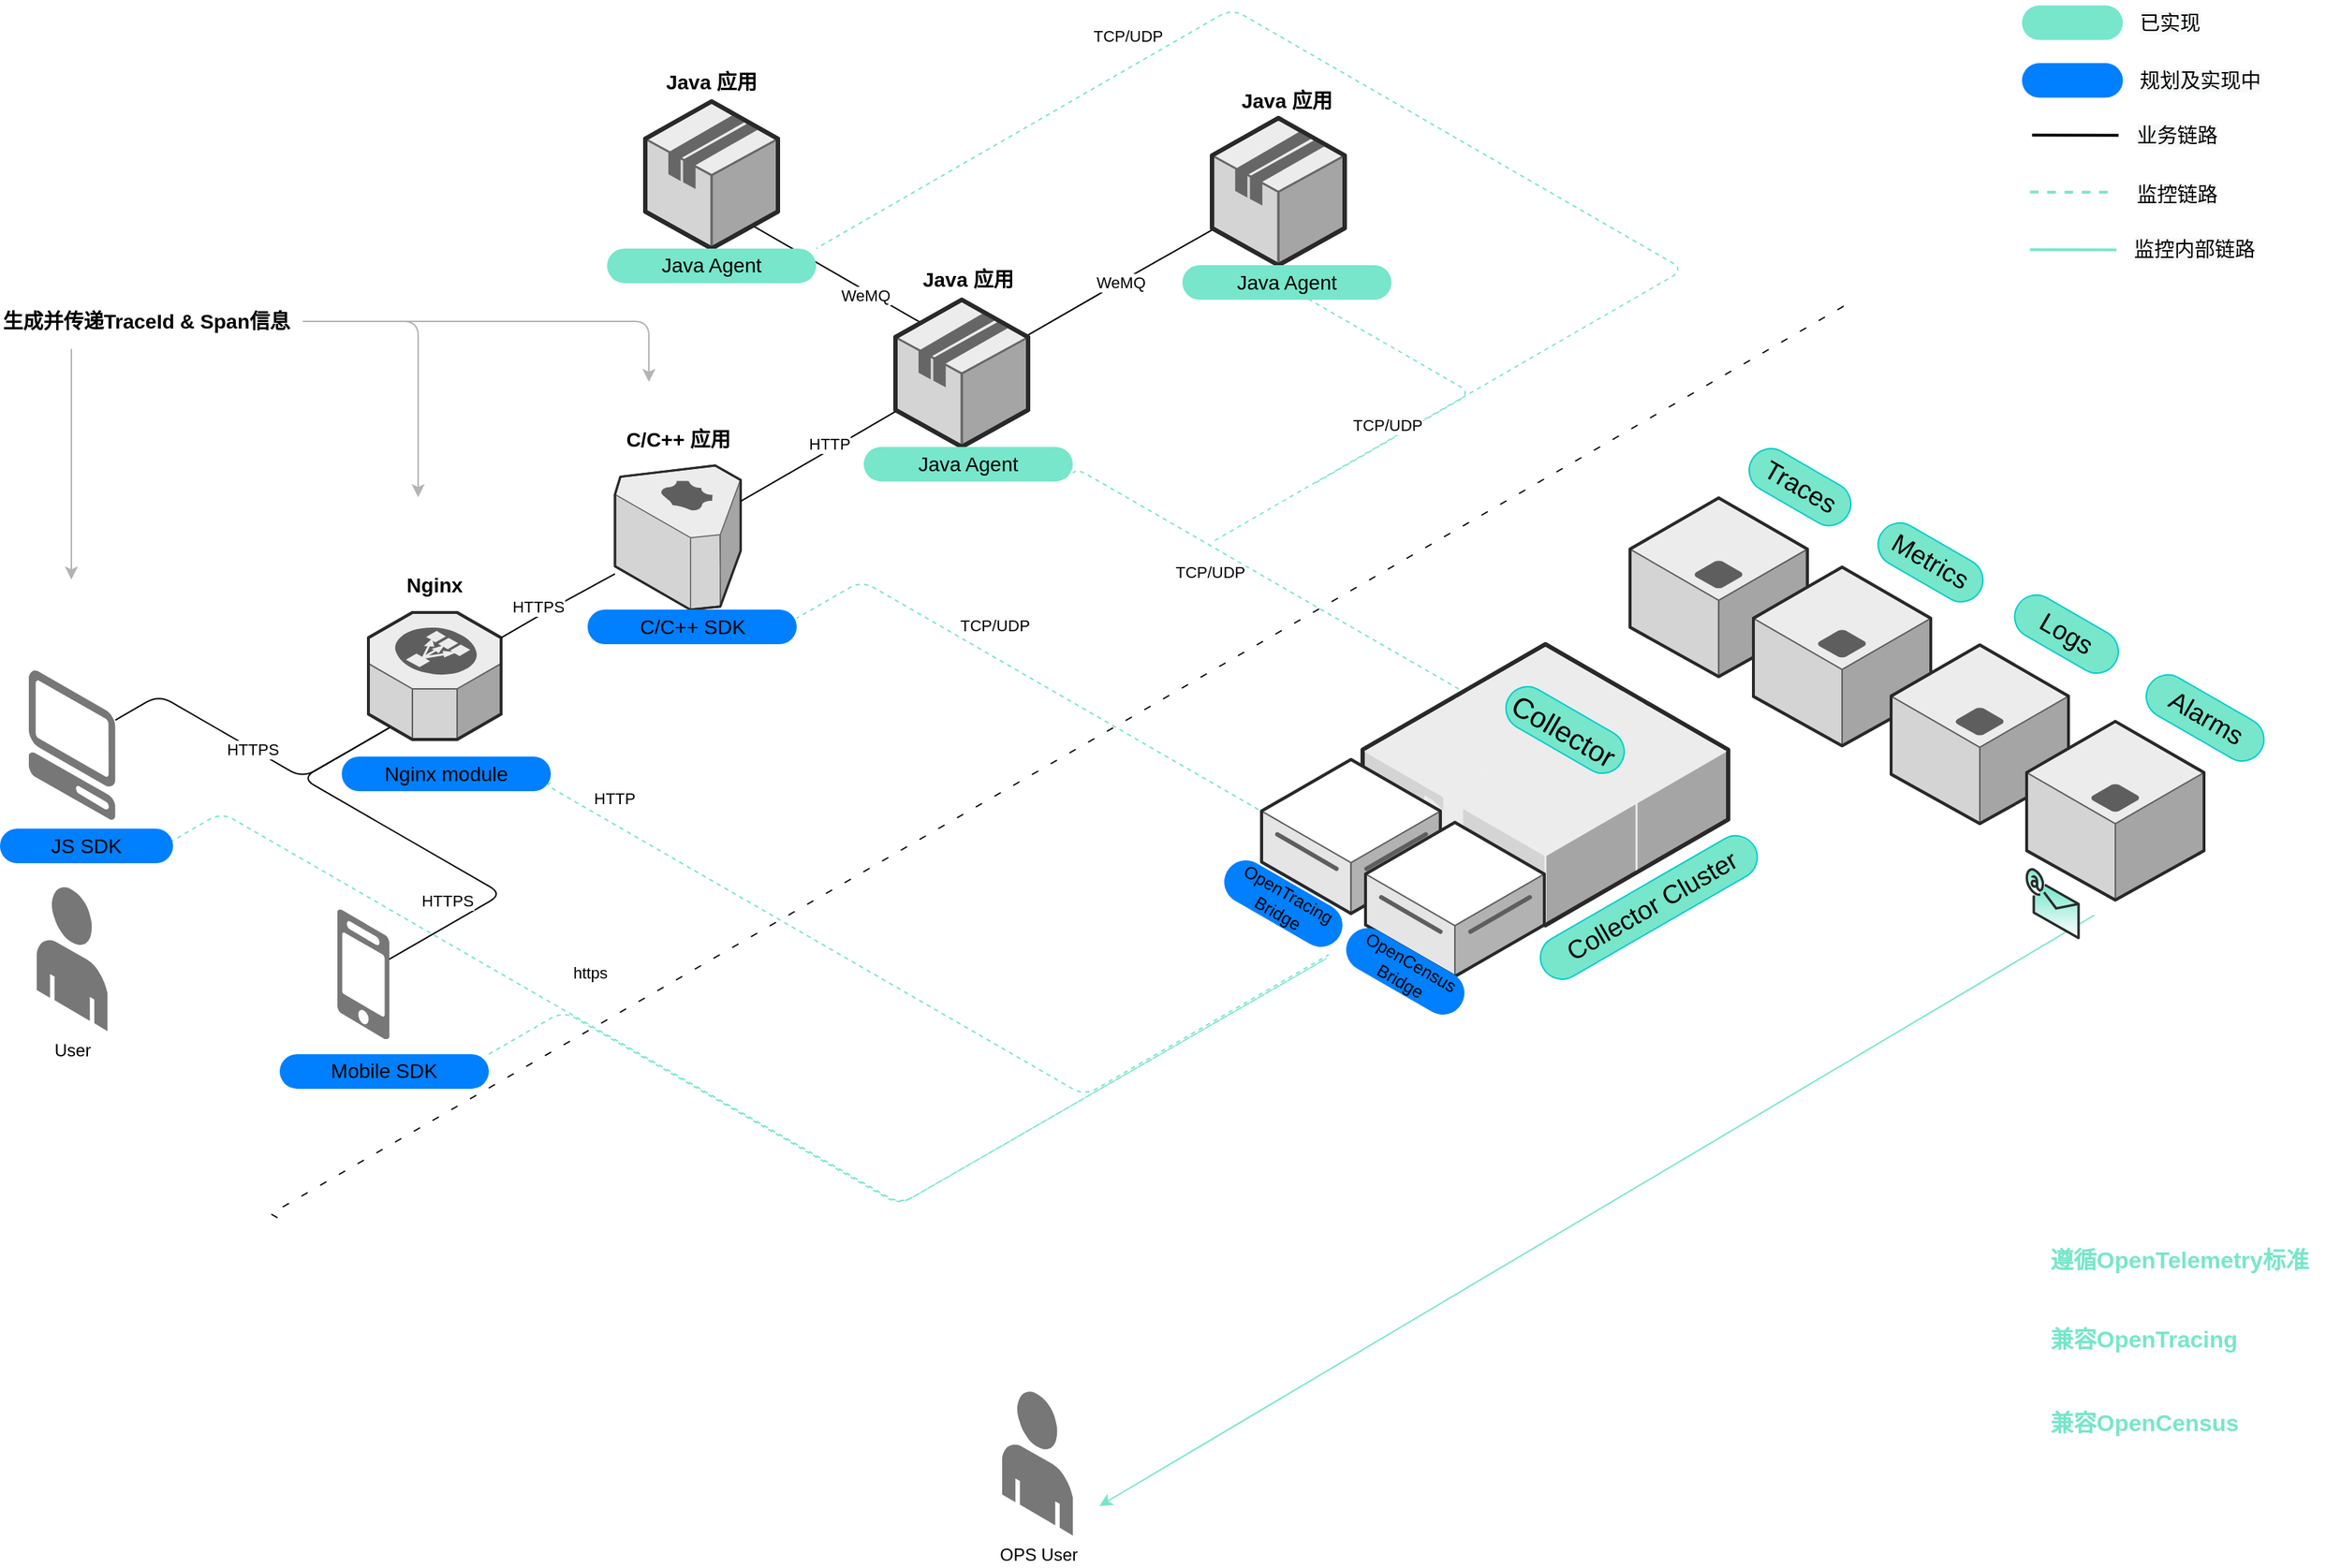 <mxfile version="14.1.2" type="github">
  <diagram id="7zbkWKNnDVuo_YYhG6Th" name="第 1 页">
    <mxGraphModel dx="2031" dy="-115" grid="1" gridSize="10" guides="1" tooltips="1" connect="1" arrows="1" fold="1" page="1" pageScale="1" pageWidth="827" pageHeight="1169" math="0" shadow="0">
      <root>
        <mxCell id="0" />
        <mxCell id="1" parent="0" />
        <mxCell id="_NbM3XgNjk7rVD2YRR4O-1" value="https" style="edgeStyle=isometricEdgeStyle;endArrow=none;html=1;dashed=1;exitX=1;exitY=0;exitDx=0;exitDy=0;strokeColor=#77E6CB;" parent="1" edge="1">
          <mxGeometry x="-0.303" y="32" width="50" height="100" relative="1" as="geometry">
            <mxPoint x="142.54" y="2092.39" as="sourcePoint" />
            <mxPoint x="950" y="2170" as="targetPoint" />
            <Array as="points">
              <mxPoint x="497.5" y="2250" />
            </Array>
            <mxPoint x="-1" as="offset" />
          </mxGeometry>
        </mxCell>
        <mxCell id="_NbM3XgNjk7rVD2YRR4O-2" value="" style="edgeStyle=isometricEdgeStyle;endArrow=none;html=1;dashed=1;exitX=1;exitY=0.75;exitDx=0;exitDy=0;strokeColor=#77E6CB;entryX=1;entryY=1;entryDx=0;entryDy=0;" parent="1" source="_NbM3XgNjk7rVD2YRR4O-23" target="_NbM3XgNjk7rVD2YRR4O-43" edge="1">
          <mxGeometry width="50" height="100" relative="1" as="geometry">
            <mxPoint x="379.0" y="2246.46" as="sourcePoint" />
            <mxPoint x="790" y="2210" as="targetPoint" />
            <Array as="points">
              <mxPoint x="582.5" y="2150" />
            </Array>
          </mxGeometry>
        </mxCell>
        <mxCell id="_NbM3XgNjk7rVD2YRR4O-3" value="" style="edgeLabel;html=1;align=center;verticalAlign=middle;resizable=0;points=[];" parent="_NbM3XgNjk7rVD2YRR4O-2" vertex="1" connectable="0">
          <mxGeometry x="0.162" y="-6" relative="1" as="geometry">
            <mxPoint x="-175.88" y="-106.94" as="offset" />
          </mxGeometry>
        </mxCell>
        <mxCell id="_NbM3XgNjk7rVD2YRR4O-4" value="" style="verticalLabelPosition=bottom;html=1;verticalAlign=top;strokeWidth=1;align=center;outlineConnect=0;dashed=0;outlineConnect=0;shape=mxgraph.aws3d.application_server;fillColor=#ECECEC;strokeColor=#5E5E5E;aspect=fixed;rounded=1;fontColor=#000000;" parent="1" vertex="1">
          <mxGeometry x="1160.42" y="1850.52" width="123" height="124" as="geometry" />
        </mxCell>
        <mxCell id="_NbM3XgNjk7rVD2YRR4O-5" value="" style="verticalLabelPosition=bottom;html=1;verticalAlign=top;strokeWidth=1;align=center;outlineConnect=0;dashed=0;outlineConnect=0;shape=mxgraph.aws3d.application_server;fillColor=#ECECEC;strokeColor=#5E5E5E;aspect=fixed;rounded=1;fontColor=#000000;" parent="1" vertex="1">
          <mxGeometry x="1246" y="1898.52" width="123" height="124" as="geometry" />
        </mxCell>
        <mxCell id="_NbM3XgNjk7rVD2YRR4O-6" value="" style="verticalLabelPosition=bottom;html=1;verticalAlign=top;strokeWidth=1;align=center;outlineConnect=0;dashed=0;outlineConnect=0;shape=mxgraph.aws3d.application_server;fillColor=#ECECEC;strokeColor=#5E5E5E;aspect=fixed;rounded=1;fontColor=#000000;" parent="1" vertex="1">
          <mxGeometry x="1341.5" y="1952.52" width="123" height="124" as="geometry" />
        </mxCell>
        <mxCell id="_NbM3XgNjk7rVD2YRR4O-7" value="" style="verticalLabelPosition=bottom;html=1;verticalAlign=top;strokeWidth=1;align=center;outlineConnect=0;dashed=0;outlineConnect=0;shape=mxgraph.aws3d.application_server;fillColor=#ECECEC;strokeColor=#5E5E5E;aspect=fixed;rounded=1;fontColor=#000000;" parent="1" vertex="1">
          <mxGeometry x="1435.5" y="2005.56" width="123" height="124" as="geometry" />
        </mxCell>
        <mxCell id="_NbM3XgNjk7rVD2YRR4O-8" value="" style="edgeStyle=isometricEdgeStyle;endArrow=none;html=1;dashed=1;entryX=1;entryY=0.25;entryDx=0;entryDy=0;strokeColor=#77E6CB;exitX=0.75;exitY=0;exitDx=0;exitDy=0;" parent="1" target="_NbM3XgNjk7rVD2YRR4O-26" edge="1">
          <mxGeometry x="0.204" y="1" width="50" height="100" relative="1" as="geometry">
            <mxPoint x="1028.92" y="2087.44" as="sourcePoint" />
            <mxPoint x="594.3" y="1980" as="targetPoint" />
            <mxPoint x="1" as="offset" />
          </mxGeometry>
        </mxCell>
        <mxCell id="_NbM3XgNjk7rVD2YRR4O-9" value="TCP/UDP" style="edgeStyle=isometricEdgeStyle;endArrow=none;html=1;dashed=1;entryX=1;entryY=0.75;entryDx=0;entryDy=0;strokeColor=#77E6CB;exitX=0.75;exitY=0;exitDx=0;exitDy=0;" parent="1" target="_NbM3XgNjk7rVD2YRR4O-30" edge="1">
          <mxGeometry x="0.431" y="16" width="50" height="100" relative="1" as="geometry">
            <mxPoint x="1136.798" y="1999.918" as="sourcePoint" />
            <mxPoint x="1002.5" y="1920" as="targetPoint" />
            <Array as="points">
              <mxPoint x="932.5" y="1920" />
            </Array>
            <mxPoint as="offset" />
          </mxGeometry>
        </mxCell>
        <mxCell id="_NbM3XgNjk7rVD2YRR4O-11" value="" style="verticalLabelPosition=bottom;html=1;verticalAlign=top;strokeWidth=1;align=center;outlineConnect=0;dashed=0;outlineConnect=0;shape=mxgraph.aws3d.elasticBeanstalk;aspect=fixed;rounded=1;fontColor=#000000;fillColor=#ECECEC;strokeColor=#ECECEC;" parent="1" vertex="1">
          <mxGeometry x="975" y="1952" width="253.51" height="195" as="geometry" />
        </mxCell>
        <mxCell id="_NbM3XgNjk7rVD2YRR4O-12" value="WeMQ" style="edgeStyle=isometricEdgeStyle;endArrow=none;html=1;" parent="1" source="_NbM3XgNjk7rVD2YRR4O-27" target="_NbM3XgNjk7rVD2YRR4O-31" edge="1">
          <mxGeometry width="50" height="100" relative="1" as="geometry">
            <mxPoint x="824.38" y="1788.5" as="sourcePoint" />
            <mxPoint x="874.38" y="1688.5" as="targetPoint" />
          </mxGeometry>
        </mxCell>
        <mxCell id="_NbM3XgNjk7rVD2YRR4O-13" value="WeMQ" style="edgeStyle=isometricEdgeStyle;endArrow=none;html=1;" parent="1" source="_NbM3XgNjk7rVD2YRR4O-27" target="_NbM3XgNjk7rVD2YRR4O-33" edge="1">
          <mxGeometry x="-0.16" y="3" width="50" height="100" relative="1" as="geometry">
            <mxPoint x="580" y="1730" as="sourcePoint" />
            <mxPoint x="590" y="1640" as="targetPoint" />
            <mxPoint as="offset" />
          </mxGeometry>
        </mxCell>
        <mxCell id="_NbM3XgNjk7rVD2YRR4O-14" value="User" style="verticalLabelPosition=bottom;html=1;verticalAlign=top;strokeWidth=1;align=center;outlineConnect=0;dashed=0;outlineConnect=0;shape=mxgraph.aws3d.end_user;strokeColor=none;fillColor=#777777;aspect=fixed;" parent="1" vertex="1">
          <mxGeometry x="55.5" y="2120" width="49" height="100.46" as="geometry" />
        </mxCell>
        <mxCell id="_NbM3XgNjk7rVD2YRR4O-15" value="" style="verticalLabelPosition=bottom;html=1;verticalAlign=top;strokeWidth=1;align=center;outlineConnect=0;dashed=0;outlineConnect=0;shape=mxgraph.aws3d.mobile_worker;aspect=fixed;strokeColor=none;fillColor=#777777;" parent="1" vertex="1">
          <mxGeometry x="264" y="2136" width="36" height="90" as="geometry" />
        </mxCell>
        <mxCell id="_NbM3XgNjk7rVD2YRR4O-16" value="" style="verticalLabelPosition=bottom;html=1;verticalAlign=top;strokeWidth=1;align=center;outlineConnect=0;dashed=0;outlineConnect=0;shape=mxgraph.aws3d.client;aspect=fixed;strokeColor=none;fillColor=#777777;" parent="1" vertex="1">
          <mxGeometry x="50" y="1970" width="60" height="104" as="geometry" />
        </mxCell>
        <mxCell id="_NbM3XgNjk7rVD2YRR4O-17" value="&lt;font style=&quot;font-size: 14px&quot;&gt;JS SDK&lt;/font&gt;" style="text;html=1;align=center;verticalAlign=middle;whiteSpace=wrap;rounded=1;strokeWidth=1;arcSize=50;fillColor=#007FFF;" parent="1" vertex="1">
          <mxGeometry x="30" y="2080" width="120" height="24" as="geometry" />
        </mxCell>
        <mxCell id="_NbM3XgNjk7rVD2YRR4O-18" value="&lt;font style=&quot;font-size: 14px&quot;&gt;Mobile&amp;nbsp;&lt;/font&gt;&lt;span style=&quot;font-size: 14px&quot;&gt;SDK&lt;/span&gt;" style="text;html=1;align=center;verticalAlign=middle;whiteSpace=wrap;rounded=1;strokeWidth=1;arcSize=50;fillColor=#007FFF;" parent="1" vertex="1">
          <mxGeometry x="224" y="2236.46" width="145" height="24" as="geometry" />
        </mxCell>
        <mxCell id="_NbM3XgNjk7rVD2YRR4O-19" value="" style="verticalLabelPosition=bottom;html=1;verticalAlign=top;strokeWidth=1;align=center;outlineConnect=0;dashed=0;outlineConnect=0;shape=mxgraph.aws3d.elasticLoadBalancing;fillColor=#ECECEC;strokeColor=#5E5E5E;aspect=fixed;rounded=1;" parent="1" vertex="1">
          <mxGeometry x="285.5" y="1930" width="92" height="88.17" as="geometry" />
        </mxCell>
        <mxCell id="_NbM3XgNjk7rVD2YRR4O-20" value="HTTPS" style="edgeStyle=isometricEdgeStyle;endArrow=none;html=1;entryX=0.158;entryY=0.907;entryDx=0;entryDy=0;entryPerimeter=0;" parent="1" source="_NbM3XgNjk7rVD2YRR4O-15" target="_NbM3XgNjk7rVD2YRR4O-19" edge="1">
          <mxGeometry x="-0.658" y="15" width="50" height="100" relative="1" as="geometry">
            <mxPoint x="296.8" y="2139" as="sourcePoint" />
            <mxPoint x="346.8" y="2039" as="targetPoint" />
            <Array as="points">
              <mxPoint x="300" y="2080" />
            </Array>
            <mxPoint as="offset" />
          </mxGeometry>
        </mxCell>
        <mxCell id="_NbM3XgNjk7rVD2YRR4O-21" value="HTTPS" style="edgeStyle=isometricEdgeStyle;endArrow=none;html=1;" parent="1" source="_NbM3XgNjk7rVD2YRR4O-16" edge="1">
          <mxGeometry width="50" height="100" relative="1" as="geometry">
            <mxPoint x="140" y="2090" as="sourcePoint" />
            <mxPoint x="300" y="2010.0" as="targetPoint" />
          </mxGeometry>
        </mxCell>
        <mxCell id="_NbM3XgNjk7rVD2YRR4O-22" value="" style="verticalLabelPosition=bottom;html=1;verticalAlign=top;strokeWidth=1;align=center;outlineConnect=0;dashed=0;outlineConnect=0;shape=mxgraph.aws3d.route53;fillColor=#ECECEC;strokeColor=#5E5E5E;aspect=fixed;rounded=1;" parent="1" vertex="1">
          <mxGeometry x="456.5" y="1828.01" width="87.17" height="99.99" as="geometry" />
        </mxCell>
        <mxCell id="_NbM3XgNjk7rVD2YRR4O-23" value="&lt;font style=&quot;font-size: 14px&quot;&gt;Nginx module&lt;/font&gt;" style="text;html=1;align=center;verticalAlign=middle;whiteSpace=wrap;rounded=1;strokeWidth=1;arcSize=50;fillColor=#007FFF;" parent="1" vertex="1">
          <mxGeometry x="267" y="2030" width="145" height="24" as="geometry" />
        </mxCell>
        <mxCell id="_NbM3XgNjk7rVD2YRR4O-24" value="&lt;font style=&quot;font-size: 14px&quot;&gt;&lt;b&gt;C/C++ 应用&lt;/b&gt;&lt;/font&gt;" style="text;html=1;align=center;verticalAlign=middle;whiteSpace=wrap;rounded=1;strokeWidth=1;arcSize=50;" parent="1" vertex="1">
          <mxGeometry x="427.58" y="1798" width="145" height="24" as="geometry" />
        </mxCell>
        <mxCell id="_NbM3XgNjk7rVD2YRR4O-25" value="HTTPS" style="edgeStyle=isometricEdgeStyle;endArrow=none;html=1;" parent="1" source="_NbM3XgNjk7rVD2YRR4O-19" target="_NbM3XgNjk7rVD2YRR4O-22" edge="1">
          <mxGeometry x="-0.291" y="6" width="50" height="100" relative="1" as="geometry">
            <mxPoint x="530" y="2040" as="sourcePoint" />
            <mxPoint x="580" y="1940" as="targetPoint" />
            <Array as="points" />
            <mxPoint as="offset" />
          </mxGeometry>
        </mxCell>
        <mxCell id="_NbM3XgNjk7rVD2YRR4O-26" value="&lt;font style=&quot;font-size: 14px&quot;&gt;&lt;br&gt;C/C++ SDK&lt;br&gt;&lt;br&gt;&lt;/font&gt;" style="text;html=1;align=center;verticalAlign=middle;whiteSpace=wrap;rounded=1;strokeWidth=1;arcSize=50;fillColor=#007FFF;" parent="1" vertex="1">
          <mxGeometry x="437.5" y="1928" width="145" height="24" as="geometry" />
        </mxCell>
        <mxCell id="_NbM3XgNjk7rVD2YRR4O-27" value="" style="verticalLabelPosition=bottom;html=1;verticalAlign=top;strokeWidth=1;align=center;outlineConnect=0;dashed=0;outlineConnect=0;shape=mxgraph.aws3d.application;fillColor=#ECECEC;strokeColor=#666666;aspect=fixed;rounded=1;" parent="1" vertex="1">
          <mxGeometry x="651" y="1713" width="92" height="102.09" as="geometry" />
        </mxCell>
        <mxCell id="_NbM3XgNjk7rVD2YRR4O-28" value="&lt;font style=&quot;font-size: 14px&quot;&gt;&lt;b&gt;Java 应用&lt;/b&gt;&lt;/font&gt;" style="text;html=1;align=center;verticalAlign=middle;whiteSpace=wrap;rounded=1;strokeWidth=1;arcSize=50;" parent="1" vertex="1">
          <mxGeometry x="629" y="1687" width="145" height="24" as="geometry" />
        </mxCell>
        <mxCell id="_NbM3XgNjk7rVD2YRR4O-29" value="HTTP" style="edgeStyle=isometricEdgeStyle;endArrow=none;html=1;" parent="1" source="_NbM3XgNjk7rVD2YRR4O-22" target="_NbM3XgNjk7rVD2YRR4O-27" edge="1">
          <mxGeometry x="0.181" y="3" width="50" height="100" relative="1" as="geometry">
            <mxPoint x="604.8" y="1890" as="sourcePoint" />
            <mxPoint x="630" y="1800" as="targetPoint" />
            <mxPoint as="offset" />
          </mxGeometry>
        </mxCell>
        <mxCell id="_NbM3XgNjk7rVD2YRR4O-30" value="&lt;font style=&quot;font-size: 14px&quot;&gt;Java Agent&lt;/font&gt;" style="text;html=1;align=center;verticalAlign=middle;whiteSpace=wrap;rounded=1;strokeWidth=1;arcSize=50;fillColor=#77E6CB;" parent="1" vertex="1">
          <mxGeometry x="629" y="1815.09" width="145" height="24" as="geometry" />
        </mxCell>
        <mxCell id="_NbM3XgNjk7rVD2YRR4O-31" value="" style="verticalLabelPosition=bottom;html=1;verticalAlign=top;strokeWidth=1;align=center;outlineConnect=0;dashed=0;outlineConnect=0;shape=mxgraph.aws3d.application;fillColor=#ECECEC;strokeColor=#666666;aspect=fixed;rounded=1;" parent="1" vertex="1">
          <mxGeometry x="870.58" y="1586.91" width="92" height="102.09" as="geometry" />
        </mxCell>
        <mxCell id="_NbM3XgNjk7rVD2YRR4O-32" value="&lt;font style=&quot;font-size: 14px&quot;&gt;Java Agent&lt;/font&gt;" style="text;html=1;align=center;verticalAlign=middle;whiteSpace=wrap;rounded=1;strokeWidth=1;arcSize=50;fillColor=#77E6CB;" parent="1" vertex="1">
          <mxGeometry x="850" y="1689" width="145" height="24" as="geometry" />
        </mxCell>
        <mxCell id="_NbM3XgNjk7rVD2YRR4O-33" value="" style="verticalLabelPosition=bottom;html=1;verticalAlign=top;strokeWidth=1;align=center;outlineConnect=0;dashed=0;outlineConnect=0;shape=mxgraph.aws3d.application;fillColor=#ECECEC;strokeColor=#666666;aspect=fixed;rounded=1;" parent="1" vertex="1">
          <mxGeometry x="477.5" y="1575.37" width="92" height="102.09" as="geometry" />
        </mxCell>
        <mxCell id="_NbM3XgNjk7rVD2YRR4O-34" value="&lt;b style=&quot;font-size: 14px&quot;&gt;Java 应用&lt;/b&gt;" style="text;html=1;align=center;verticalAlign=middle;whiteSpace=wrap;rounded=1;strokeWidth=1;arcSize=50;" parent="1" vertex="1">
          <mxGeometry x="451" y="1550" width="145" height="24" as="geometry" />
        </mxCell>
        <mxCell id="_NbM3XgNjk7rVD2YRR4O-35" value="&lt;b style=&quot;font-size: 14px&quot;&gt;Java 应用&lt;/b&gt;" style="text;html=1;align=center;verticalAlign=middle;whiteSpace=wrap;rounded=1;strokeWidth=1;arcSize=50;" parent="1" vertex="1">
          <mxGeometry x="849.5" y="1562.91" width="145" height="24" as="geometry" />
        </mxCell>
        <mxCell id="_NbM3XgNjk7rVD2YRR4O-36" value="&lt;font style=&quot;font-size: 14px&quot;&gt;Java Agent&lt;/font&gt;" style="text;html=1;align=center;verticalAlign=middle;whiteSpace=wrap;rounded=1;strokeWidth=1;arcSize=50;fillColor=#77E6CB;" parent="1" vertex="1">
          <mxGeometry x="451.0" y="1677.46" width="145" height="24" as="geometry" />
        </mxCell>
        <mxCell id="_NbM3XgNjk7rVD2YRR4O-38" value="" style="edgeStyle=isometricEdgeStyle;endArrow=none;html=1;elbow=vertical;rounded=0;dashed=1;dashPattern=5 10;" parent="1" edge="1">
          <mxGeometry width="50" height="100" relative="1" as="geometry">
            <mxPoint x="222.5" y="2350" as="sourcePoint" />
            <mxPoint x="1312.5" y="1720" as="targetPoint" />
            <Array as="points">
              <mxPoint x="750" y="2040" />
            </Array>
          </mxGeometry>
        </mxCell>
        <mxCell id="_NbM3XgNjk7rVD2YRR4O-39" value="" style="edgeStyle=isometricEdgeStyle;endArrow=none;html=1;dashed=1;exitX=1;exitY=0;exitDx=0;exitDy=0;strokeColor=#77E6CB;" parent="1" source="_NbM3XgNjk7rVD2YRR4O-18" edge="1">
          <mxGeometry width="50" height="100" relative="1" as="geometry">
            <mxPoint x="702.5" y="2190" as="sourcePoint" />
            <mxPoint x="950" y="2170" as="targetPoint" />
            <Array as="points">
              <mxPoint x="582.5" y="2300" />
            </Array>
          </mxGeometry>
        </mxCell>
        <mxCell id="_NbM3XgNjk7rVD2YRR4O-40" value="&lt;font style=&quot;font-size: 18px&quot;&gt;&lt;span&gt;&amp;nbsp;Collector&amp;nbsp;&lt;/span&gt;&lt;/font&gt;&lt;span style=&quot;font-size: 18px&quot;&gt;&lt;span&gt;Cluster&lt;/span&gt;&lt;/span&gt;" style="text;html=1;align=center;verticalAlign=middle;whiteSpace=wrap;rounded=1;strokeWidth=1;arcSize=50;fillColor=#77E6CB;strokeColor=#00CCCC;rotation=-30;fontStyle=0" parent="1" vertex="1">
          <mxGeometry x="1089" y="2119.67" width="169" height="30" as="geometry" />
        </mxCell>
        <mxCell id="_NbM3XgNjk7rVD2YRR4O-41" value="" style="verticalLabelPosition=bottom;html=1;verticalAlign=top;strokeWidth=1;align=center;outlineConnect=0;dashed=0;outlineConnect=0;shape=mxgraph.aws3d.dataServer;strokeColor=#5E5E5E;aspect=fixed;rounded=1;fillColor=#ffffff;fontColor=#000000;" parent="1" vertex="1">
          <mxGeometry x="904.92" y="2032" width="124" height="106.86" as="geometry" />
        </mxCell>
        <mxCell id="_NbM3XgNjk7rVD2YRR4O-42" value="" style="shape=image;html=1;verticalAlign=top;verticalLabelPosition=bottom;labelBackgroundColor=green;imageAspect=0;aspect=fixed;image=https://docs.honeycomb.io/logos/opentracing-sm.png;rounded=1;strokeWidth=1;fillColor=#77e6cb4d;" parent="1" vertex="1">
          <mxGeometry x="944.42" y="2045.44" width="36" height="36" as="geometry" />
        </mxCell>
        <mxCell id="_NbM3XgNjk7rVD2YRR4O-43" value="&lt;font&gt;&lt;font style=&quot;font-size: 12px&quot;&gt;OpenTracing&lt;br&gt;Bridge&lt;/font&gt;&lt;br&gt;&lt;/font&gt;" style="text;html=1;align=center;verticalAlign=middle;whiteSpace=wrap;rounded=1;strokeWidth=1;arcSize=50;rotation=30;fillColor=#007FFF;" parent="1" vertex="1">
          <mxGeometry x="875" y="2117" width="90" height="30" as="geometry" />
        </mxCell>
        <mxCell id="_NbM3XgNjk7rVD2YRR4O-44" value="" style="verticalLabelPosition=bottom;html=1;verticalAlign=top;strokeWidth=1;align=center;outlineConnect=0;dashed=0;outlineConnect=0;shape=mxgraph.aws3d.dataServer;strokeColor=#5E5E5E;aspect=fixed;rounded=1;fillColor=#ffffff;fontColor=#000000;" parent="1" vertex="1">
          <mxGeometry x="977" y="2075.68" width="124" height="106.86" as="geometry" />
        </mxCell>
        <mxCell id="_NbM3XgNjk7rVD2YRR4O-45" value="" style="shape=image;html=1;verticalAlign=top;verticalLabelPosition=bottom;labelBackgroundColor=green;imageAspect=0;aspect=fixed;image=https://opencensus.io/img/logo-sm.svg;rounded=1;strokeWidth=1;fillColor=#77e6cb4d;" parent="1" vertex="1">
          <mxGeometry x="1016.5" y="2089.12" width="36" height="33.55" as="geometry" />
        </mxCell>
        <mxCell id="_NbM3XgNjk7rVD2YRR4O-46" value="&lt;font&gt;&lt;font style=&quot;font-size: 12px&quot;&gt;OpenCensus &lt;br&gt;Bridge&lt;/font&gt;&lt;br&gt;&lt;/font&gt;" style="text;html=1;align=center;verticalAlign=middle;whiteSpace=wrap;rounded=1;strokeWidth=1;arcSize=50;rotation=30;fillColor=#007FFF;" parent="1" vertex="1">
          <mxGeometry x="959.58" y="2164.04" width="90" height="30" as="geometry" />
        </mxCell>
        <mxCell id="_NbM3XgNjk7rVD2YRR4O-47" value="&lt;font&gt;&lt;span&gt;&lt;font style=&quot;font-size: 20px&quot;&gt;Collector&lt;/font&gt;&lt;/span&gt;&lt;br&gt;&lt;/font&gt;" style="text;html=1;align=center;verticalAlign=middle;whiteSpace=wrap;rounded=1;strokeWidth=1;arcSize=50;rotation=30;fillColor=#77E6CB;strokeColor=#00CCCC;fontStyle=0" parent="1" vertex="1">
          <mxGeometry x="1070.42" y="1996.52" width="90" height="30" as="geometry" />
        </mxCell>
        <mxCell id="_NbM3XgNjk7rVD2YRR4O-48" value="OPS User" style="verticalLabelPosition=bottom;html=1;verticalAlign=top;strokeWidth=1;align=center;outlineConnect=0;dashed=0;outlineConnect=0;shape=mxgraph.aws3d.end_user;strokeColor=none;fillColor=#777777;aspect=fixed;direction=east;flipV=0;flipH=0;" parent="1" vertex="1">
          <mxGeometry x="725" y="2470" width="49" height="100.46" as="geometry" />
        </mxCell>
        <mxCell id="_NbM3XgNjk7rVD2YRR4O-49" value="TCP/UDP" style="edgeStyle=isometricEdgeStyle;endArrow=none;html=1;dashed=1;entryX=1;entryY=0;entryDx=0;entryDy=0;strokeColor=#77E6CB;exitX=0.75;exitY=0;exitDx=0;exitDy=0;" parent="1" target="_NbM3XgNjk7rVD2YRR4O-36" edge="1">
          <mxGeometry x="0.512" y="-19" width="50" height="100" relative="1" as="geometry">
            <mxPoint x="872.5" y="1880.0" as="sourcePoint" />
            <mxPoint x="794.0" y="1859.09" as="targetPoint" />
            <mxPoint x="-1" as="offset" />
            <Array as="points">
              <mxPoint x="1142.5" y="1660" />
            </Array>
          </mxGeometry>
        </mxCell>
        <mxCell id="_NbM3XgNjk7rVD2YRR4O-50" value="TCP/UDP" style="edgeStyle=isometricEdgeStyle;endArrow=none;html=1;dashed=1;entryX=0.14;entryY=0.947;entryDx=0;entryDy=0;entryPerimeter=0;strokeColor=#77E6CB;exitX=0.75;exitY=0;exitDx=0;exitDy=0;" parent="1" edge="1">
          <mxGeometry x="-0.515" y="10" width="50" height="100" relative="1" as="geometry">
            <mxPoint x="942.5" y="1840.0" as="sourcePoint" />
            <mxPoint x="932.5" y="1710.0" as="targetPoint" />
            <Array as="points">
              <mxPoint x="1002.5" y="1750" />
            </Array>
            <mxPoint as="offset" />
          </mxGeometry>
        </mxCell>
        <mxCell id="_NbM3XgNjk7rVD2YRR4O-51" value="" style="shape=image;html=1;verticalAlign=top;verticalLabelPosition=bottom;labelBackgroundColor=green;imageAspect=0;aspect=fixed;image=https://cloud.githubusercontent.com/assets/2662304/26528633/81c95b24-43b8-11e7-808d-651a09e9ecca.png;rounded=1;strokeWidth=1;fillColor=#77e6cb4d;" parent="1" vertex="1">
          <mxGeometry x="1478.5" y="2012.95" width="36" height="34" as="geometry" />
        </mxCell>
        <mxCell id="_NbM3XgNjk7rVD2YRR4O-52" value="&lt;font style=&quot;font-size: 18px&quot;&gt;Alarms&lt;/font&gt;" style="text;html=1;align=center;verticalAlign=middle;whiteSpace=wrap;rounded=1;strokeWidth=1;arcSize=50;fillColor=#77E6CB;strokeColor=#00CCCC;rotation=30;fontColor=#000000;" parent="1" vertex="1">
          <mxGeometry x="1514.5" y="1988.17" width="89.5" height="30" as="geometry" />
        </mxCell>
        <mxCell id="_NbM3XgNjk7rVD2YRR4O-53" value="&lt;font style=&quot;font-size: 18px&quot;&gt;Logs&lt;/font&gt;" style="text;html=1;align=center;verticalAlign=middle;whiteSpace=wrap;rounded=1;strokeWidth=1;arcSize=50;fillColor=#77E6CB;strokeColor=#00CCCC;rotation=30;" parent="1" vertex="1">
          <mxGeometry x="1424" y="1930" width="78.25" height="30" as="geometry" />
        </mxCell>
        <mxCell id="_NbM3XgNjk7rVD2YRR4O-54" value="&lt;font style=&quot;font-size: 18px&quot;&gt;Metrics&lt;/font&gt;" style="text;html=1;align=center;verticalAlign=middle;whiteSpace=wrap;rounded=1;strokeWidth=1;arcSize=50;fillColor=#77E6CB;strokeColor=#00CCCC;rotation=30;fontColor=#000000;" parent="1" vertex="1">
          <mxGeometry x="1329.24" y="1880.23" width="79.19" height="30" as="geometry" />
        </mxCell>
        <mxCell id="_NbM3XgNjk7rVD2YRR4O-55" value="&lt;font style=&quot;font-size: 18px&quot;&gt;Traces&lt;/font&gt;" style="text;html=1;align=center;verticalAlign=middle;whiteSpace=wrap;rounded=1;strokeWidth=1;arcSize=50;fillColor=#77E6CB;strokeColor=#00CCCC;rotation=30;" parent="1" vertex="1">
          <mxGeometry x="1240" y="1828.01" width="76.66" height="30" as="geometry" />
        </mxCell>
        <mxCell id="_NbM3XgNjk7rVD2YRR4O-56" value="" style="endArrow=classic;html=1;strokeColor=#77E6CB;strokeWidth=1;fontColor=#000000;" parent="1" edge="1">
          <mxGeometry width="50" height="50" relative="1" as="geometry">
            <mxPoint x="1482.5" y="2140.0" as="sourcePoint" />
            <mxPoint x="792.5" y="2550.0" as="targetPoint" />
          </mxGeometry>
        </mxCell>
        <mxCell id="_NbM3XgNjk7rVD2YRR4O-57" value="" style="verticalLabelPosition=bottom;html=1;verticalAlign=top;strokeWidth=1;align=center;outlineConnect=0;dashed=0;outlineConnect=0;shape=mxgraph.aws3d.email;aspect=fixed;strokeColor=#292929;rounded=1;fillColor=#77E6CB;gradientColor=#ffffff;fontColor=#000000;" parent="1" vertex="1">
          <mxGeometry x="1435.5" y="2108.14" width="36" height="47.72" as="geometry" />
        </mxCell>
        <mxCell id="_NbM3XgNjk7rVD2YRR4O-58" value="" style="shape=image;html=1;verticalAlign=top;verticalLabelPosition=bottom;labelBackgroundColor=green;imageAspect=0;aspect=fixed;image=https://image.winudf.com/v2/image1/Y29tLnRlbmNlbnQud2V3b3JrX2ljb25fMTU0NjkyMjEyNF8wNDg/icon.png?w=170&amp;fakeurl=1&amp;type=.png;rounded=1;strokeWidth=1;fillColor=#77e6cb4d;" parent="1" vertex="1">
          <mxGeometry x="1410.5" y="2138.86" width="36" height="36" as="geometry" />
        </mxCell>
        <mxCell id="_NbM3XgNjk7rVD2YRR4O-59" value="" style="text;html=1;align=center;verticalAlign=middle;whiteSpace=wrap;rounded=1;strokeWidth=1;arcSize=50;fillColor=#77E6CB;" parent="1" vertex="1">
          <mxGeometry x="1432.25" y="1508.8" width="70" height="24" as="geometry" />
        </mxCell>
        <mxCell id="_NbM3XgNjk7rVD2YRR4O-60" value="&lt;span style=&quot;color: rgb(0 , 0 , 0) ; font-family: &amp;#34;helvetica&amp;#34; ; font-size: 14px ; font-style: normal ; font-weight: 400 ; letter-spacing: normal ; text-align: center ; text-indent: 0px ; text-transform: none ; word-spacing: 0px ; background-color: rgb(248 , 249 , 250) ; display: inline ; float: none&quot;&gt;已实现&lt;/span&gt;" style="text;whiteSpace=wrap;html=1;" parent="1" vertex="1">
          <mxGeometry x="1512.25" y="1505.8" width="140" height="30" as="geometry" />
        </mxCell>
        <mxCell id="_NbM3XgNjk7rVD2YRR4O-61" value="" style="text;html=1;align=center;verticalAlign=middle;whiteSpace=wrap;rounded=1;strokeWidth=1;arcSize=50;fillColor=#007FFF;" parent="1" vertex="1">
          <mxGeometry x="1432.25" y="1548.8" width="70" height="24" as="geometry" />
        </mxCell>
        <mxCell id="_NbM3XgNjk7rVD2YRR4O-62" value="&lt;span style=&quot;color: rgb(0 , 0 , 0) ; font-family: &amp;#34;helvetica&amp;#34; ; font-size: 14px ; font-style: normal ; font-weight: 400 ; letter-spacing: normal ; text-align: center ; text-indent: 0px ; text-transform: none ; word-spacing: 0px ; background-color: rgb(248 , 249 , 250) ; display: inline ; float: none&quot;&gt;规划及实现中&lt;/span&gt;" style="text;whiteSpace=wrap;html=1;" parent="1" vertex="1">
          <mxGeometry x="1512.25" y="1545.8" width="120" height="30" as="geometry" />
        </mxCell>
        <mxCell id="_NbM3XgNjk7rVD2YRR4O-63" value="" style="endArrow=none;html=1;strokeWidth=2;" parent="1" edge="1">
          <mxGeometry width="50" height="50" relative="1" as="geometry">
            <mxPoint x="1439.25" y="1598.8" as="sourcePoint" />
            <mxPoint x="1499.25" y="1598.89" as="targetPoint" />
          </mxGeometry>
        </mxCell>
        <mxCell id="_NbM3XgNjk7rVD2YRR4O-64" value="&lt;span style=&quot;color: rgb(0 , 0 , 0) ; font-family: &amp;#34;helvetica&amp;#34; ; font-size: 14px ; font-style: normal ; font-weight: 400 ; letter-spacing: normal ; text-align: center ; text-indent: 0px ; text-transform: none ; word-spacing: 0px ; background-color: rgb(248 , 249 , 250) ; display: inline ; float: none&quot;&gt;业务链路&lt;/span&gt;" style="text;whiteSpace=wrap;html=1;" parent="1" vertex="1">
          <mxGeometry x="1510.25" y="1583.8" width="140" height="30" as="geometry" />
        </mxCell>
        <mxCell id="_NbM3XgNjk7rVD2YRR4O-65" value="" style="endArrow=none;html=1;strokeWidth=2;fontColor=#77E6CB;rounded=0;strokeColor=#77E6CB;dashed=1;" parent="1" edge="1">
          <mxGeometry width="50" height="50" relative="1" as="geometry">
            <mxPoint x="1437.75" y="1638.3" as="sourcePoint" />
            <mxPoint x="1497.75" y="1638.39" as="targetPoint" />
          </mxGeometry>
        </mxCell>
        <mxCell id="_NbM3XgNjk7rVD2YRR4O-66" value="&lt;span style=&quot;color: rgb(0 , 0 , 0) ; font-family: &amp;#34;helvetica&amp;#34; ; font-size: 14px ; font-style: normal ; font-weight: 400 ; letter-spacing: normal ; text-align: center ; text-indent: 0px ; text-transform: none ; word-spacing: 0px ; background-color: rgb(248 , 249 , 250) ; display: inline ; float: none&quot;&gt;监控链路&lt;/span&gt;" style="text;whiteSpace=wrap;html=1;" parent="1" vertex="1">
          <mxGeometry x="1510.25" y="1624.8" width="140" height="30" as="geometry" />
        </mxCell>
        <mxCell id="_NbM3XgNjk7rVD2YRR4O-67" value="" style="endArrow=none;html=1;strokeWidth=2;fontColor=#77E6CB;rounded=0;strokeColor=#77E6CB;" parent="1" edge="1">
          <mxGeometry width="50" height="50" relative="1" as="geometry">
            <mxPoint x="1437.75" y="1678.3" as="sourcePoint" />
            <mxPoint x="1497.75" y="1678.39" as="targetPoint" />
          </mxGeometry>
        </mxCell>
        <mxCell id="_NbM3XgNjk7rVD2YRR4O-68" value="&lt;span style=&quot;color: rgb(0 , 0 , 0) ; font-family: &amp;#34;helvetica&amp;#34; ; font-size: 14px ; font-style: normal ; font-weight: 400 ; letter-spacing: normal ; text-align: center ; text-indent: 0px ; text-transform: none ; word-spacing: 0px ; background-color: rgb(248 , 249 , 250) ; display: inline ; float: none&quot;&gt;监控内部链路&lt;/span&gt;" style="text;whiteSpace=wrap;html=1;" parent="1" vertex="1">
          <mxGeometry x="1508.25" y="1663.21" width="140" height="30" as="geometry" />
        </mxCell>
        <mxCell id="_NbM3XgNjk7rVD2YRR4O-69" value="" style="shape=image;html=1;verticalAlign=top;verticalLabelPosition=bottom;labelBackgroundColor=green;imageAspect=0;aspect=fixed;image=https://avatars1.githubusercontent.com/u/49998002?s=200&amp;v=4;rounded=1;strokeWidth=1;fillColor=#77e6cb4d;" parent="1" vertex="1">
          <mxGeometry x="1049.58" y="2026.52" width="36" height="36" as="geometry" />
        </mxCell>
        <mxCell id="_NbM3XgNjk7rVD2YRR4O-70" value="" style="shape=image;html=1;verticalAlign=top;verticalLabelPosition=bottom;labelBackgroundColor=green;imageAspect=0;aspect=fixed;image=https://avatars1.githubusercontent.com/u/49998002?s=200&amp;v=4;rounded=1;strokeWidth=1;fillColor=#77e6cb4d;" parent="1" vertex="1">
          <mxGeometry x="1399.5" y="2363" width="36" height="36" as="geometry" />
        </mxCell>
        <mxCell id="_NbM3XgNjk7rVD2YRR4O-71" value="" style="shape=image;html=1;verticalAlign=top;verticalLabelPosition=bottom;labelBackgroundColor=green;imageAspect=0;aspect=fixed;image=https://docs.honeycomb.io/logos/opentracing-sm.png;rounded=1;strokeWidth=1;fillColor=#77e6cb4d;" parent="1" vertex="1">
          <mxGeometry x="1399.5" y="2415" width="36" height="36" as="geometry" />
        </mxCell>
        <mxCell id="_NbM3XgNjk7rVD2YRR4O-72" value="" style="shape=image;html=1;verticalAlign=top;verticalLabelPosition=bottom;labelBackgroundColor=green;imageAspect=0;aspect=fixed;image=https://opencensus.io/img/logo-sm.svg;rounded=1;strokeWidth=1;fillColor=#77e6cb4d;" parent="1" vertex="1">
          <mxGeometry x="1399.5" y="2476" width="36" height="33.55" as="geometry" />
        </mxCell>
        <mxCell id="_NbM3XgNjk7rVD2YRR4O-73" value="&lt;div style=&quot;text-align: center&quot;&gt;&lt;font face=&quot;helvetica&quot; style=&quot;font-size: 16px&quot; color=&quot;#77e6cb&quot;&gt;&lt;b&gt;遵循OpenTelemetry标准&lt;/b&gt;&lt;/font&gt;&lt;/div&gt;" style="text;whiteSpace=wrap;html=1;" parent="1" vertex="1">
          <mxGeometry x="1450" y="2363" width="184.5" height="30" as="geometry" />
        </mxCell>
        <mxCell id="_NbM3XgNjk7rVD2YRR4O-74" value="&lt;div style=&quot;text-align: center&quot;&gt;&lt;font face=&quot;helvetica&quot; style=&quot;font-size: 16px&quot; color=&quot;#77e6cb&quot;&gt;&lt;b&gt;兼容OpenTracing&lt;/b&gt;&lt;/font&gt;&lt;/div&gt;" style="text;whiteSpace=wrap;html=1;" parent="1" vertex="1">
          <mxGeometry x="1450" y="2418" width="184.5" height="30" as="geometry" />
        </mxCell>
        <mxCell id="_NbM3XgNjk7rVD2YRR4O-75" value="&lt;div style=&quot;text-align: center&quot;&gt;&lt;font face=&quot;helvetica&quot; style=&quot;font-size: 16px&quot; color=&quot;#77e6cb&quot;&gt;&lt;b&gt;兼容OpenCensus&lt;/b&gt;&lt;/font&gt;&lt;/div&gt;" style="text;whiteSpace=wrap;html=1;" parent="1" vertex="1">
          <mxGeometry x="1450" y="2476" width="184.5" height="30" as="geometry" />
        </mxCell>
        <mxCell id="_NbM3XgNjk7rVD2YRR4O-78" value="&lt;font style=&quot;font-size: 14px&quot;&gt;&lt;b&gt;Nginx&lt;/b&gt;&lt;/font&gt;" style="text;html=1;align=center;verticalAlign=middle;whiteSpace=wrap;rounded=1;strokeWidth=1;arcSize=50;" parent="1" vertex="1">
          <mxGeometry x="272" y="1898.52" width="119" height="24" as="geometry" />
        </mxCell>
        <mxCell id="iSqk0ZzPX_ZpcsvCaA2A-1" value="&lt;span style=&quot;color: rgb(0, 0, 0); font-family: helvetica; font-size: 11px; font-style: normal; font-weight: 400; letter-spacing: normal; text-align: center; text-indent: 0px; text-transform: none; word-spacing: 0px; background-color: rgb(255, 255, 255); display: inline; float: none;&quot;&gt;TCP/UDP&lt;/span&gt;" style="text;whiteSpace=wrap;html=1;" vertex="1" parent="1">
          <mxGeometry x="694" y="1925" width="80" height="30" as="geometry" />
        </mxCell>
        <mxCell id="iSqk0ZzPX_ZpcsvCaA2A-2" value="&lt;span style=&quot;color: rgb(0 , 0 , 0) ; font-family: &amp;#34;helvetica&amp;#34; ; font-size: 11px ; font-style: normal ; font-weight: 400 ; letter-spacing: normal ; text-align: center ; text-indent: 0px ; text-transform: none ; word-spacing: 0px ; background-color: rgb(255 , 255 , 255) ; display: inline ; float: none&quot;&gt;HTTP&lt;/span&gt;" style="text;whiteSpace=wrap;html=1;" vertex="1" parent="1">
          <mxGeometry x="440" y="2045.44" width="80" height="30" as="geometry" />
        </mxCell>
        <mxCell id="iSqk0ZzPX_ZpcsvCaA2A-3" value="&lt;span style=&quot;color: rgb(0, 0, 0); font-family: helvetica; font-size: 14px; font-style: normal; letter-spacing: normal; text-align: center; text-indent: 0px; text-transform: none; word-spacing: 0px; background-color: rgb(255, 255, 255); display: inline; float: none;&quot;&gt;生成并传递TraceId &amp;amp; Span信息&lt;/span&gt;" style="text;whiteSpace=wrap;html=1;fontSize=14;fontStyle=1" vertex="1" parent="1">
          <mxGeometry x="30" y="1713" width="210" height="30" as="geometry" />
        </mxCell>
        <mxCell id="iSqk0ZzPX_ZpcsvCaA2A-4" value="" style="endArrow=classic;html=1;strokeColor=#B3B3B3;" edge="1" parent="1">
          <mxGeometry width="50" height="50" relative="1" as="geometry">
            <mxPoint x="79.5" y="1747.09" as="sourcePoint" />
            <mxPoint x="79.5" y="1907.09" as="targetPoint" />
          </mxGeometry>
        </mxCell>
        <mxCell id="iSqk0ZzPX_ZpcsvCaA2A-6" value="" style="endArrow=classic;html=1;strokeColor=#B3B3B3;exitX=1;exitY=0.5;exitDx=0;exitDy=0;" edge="1" parent="1" source="iSqk0ZzPX_ZpcsvCaA2A-3">
          <mxGeometry width="50" height="50" relative="1" as="geometry">
            <mxPoint x="285.5" y="1730" as="sourcePoint" />
            <mxPoint x="320" y="1850" as="targetPoint" />
            <Array as="points">
              <mxPoint x="320" y="1728" />
            </Array>
          </mxGeometry>
        </mxCell>
        <mxCell id="iSqk0ZzPX_ZpcsvCaA2A-7" value="" style="endArrow=classic;html=1;strokeColor=#B3B3B3;exitX=1;exitY=0.5;exitDx=0;exitDy=0;" edge="1" parent="1" source="iSqk0ZzPX_ZpcsvCaA2A-3">
          <mxGeometry width="50" height="50" relative="1" as="geometry">
            <mxPoint x="360" y="1687" as="sourcePoint" />
            <mxPoint x="480" y="1770" as="targetPoint" />
            <Array as="points">
              <mxPoint x="480" y="1728" />
            </Array>
          </mxGeometry>
        </mxCell>
      </root>
    </mxGraphModel>
  </diagram>
</mxfile>

